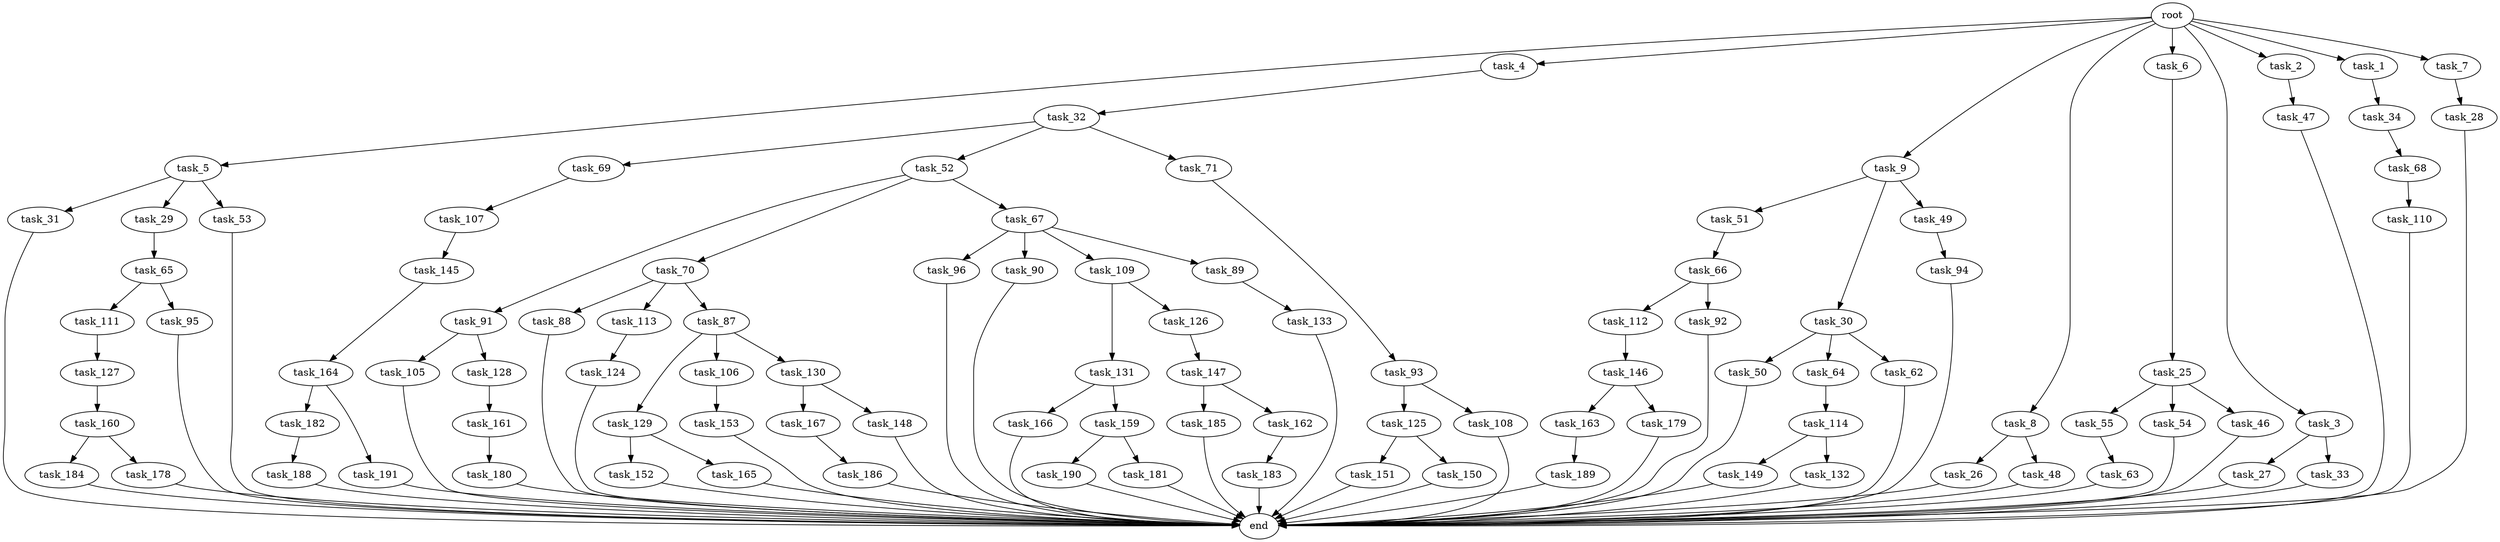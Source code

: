 digraph G {
  task_129 [size="1374389534.720000"];
  task_27 [size="8589934592.000000"];
  task_96 [size="3092376453.120000"];
  task_149 [size="1374389534.720000"];
  task_68 [size="3092376453.120000"];
  task_50 [size="343597383.680000"];
  task_91 [size="6957847019.520000"];
  task_182 [size="2147483648.000000"];
  task_185 [size="4209067950.080000"];
  task_66 [size="2147483648.000000"];
  task_5 [size="10.240000"];
  task_4 [size="10.240000"];
  task_151 [size="4209067950.080000"];
  task_112 [size="6957847019.520000"];
  task_147 [size="4209067950.080000"];
  task_90 [size="3092376453.120000"];
  task_190 [size="3092376453.120000"];
  task_26 [size="6957847019.520000"];
  task_64 [size="343597383.680000"];
  task_31 [size="1374389534.720000"];
  task_51 [size="3092376453.120000"];
  task_28 [size="5497558138.880000"];
  task_55 [size="2147483648.000000"];
  task_88 [size="6957847019.520000"];
  task_9 [size="10.240000"];
  task_54 [size="2147483648.000000"];
  task_132 [size="1374389534.720000"];
  task_33 [size="8589934592.000000"];
  task_183 [size="2147483648.000000"];
  task_153 [size="6957847019.520000"];
  task_8 [size="10.240000"];
  task_69 [size="8589934592.000000"];
  task_164 [size="773094113.280000"];
  task_160 [size="343597383.680000"];
  task_167 [size="5497558138.880000"];
  task_152 [size="4209067950.080000"];
  task_181 [size="3092376453.120000"];
  task_166 [size="6957847019.520000"];
  task_133 [size="8589934592.000000"];
  task_105 [size="2147483648.000000"];
  task_188 [size="4209067950.080000"];
  task_150 [size="4209067950.080000"];
  task_180 [size="773094113.280000"];
  task_131 [size="1374389534.720000"];
  task_52 [size="8589934592.000000"];
  task_106 [size="1374389534.720000"];
  task_63 [size="8589934592.000000"];
  task_6 [size="10.240000"];
  task_3 [size="10.240000"];
  task_111 [size="5497558138.880000"];
  task_34 [size="4209067950.080000"];
  task_125 [size="5497558138.880000"];
  end [size="0.000000"];
  task_70 [size="6957847019.520000"];
  task_148 [size="5497558138.880000"];
  task_113 [size="6957847019.520000"];
  task_71 [size="8589934592.000000"];
  task_163 [size="3092376453.120000"];
  task_161 [size="773094113.280000"];
  task_107 [size="6957847019.520000"];
  task_165 [size="4209067950.080000"];
  task_30 [size="3092376453.120000"];
  task_48 [size="6957847019.520000"];
  task_46 [size="2147483648.000000"];
  task_124 [size="5497558138.880000"];
  task_32 [size="2147483648.000000"];
  task_145 [size="3092376453.120000"];
  task_94 [size="6957847019.520000"];
  task_162 [size="4209067950.080000"];
  task_2 [size="10.240000"];
  task_1 [size="10.240000"];
  task_25 [size="3092376453.120000"];
  task_62 [size="343597383.680000"];
  task_146 [size="8589934592.000000"];
  task_130 [size="1374389534.720000"];
  task_29 [size="1374389534.720000"];
  task_87 [size="6957847019.520000"];
  task_109 [size="3092376453.120000"];
  task_184 [size="8589934592.000000"];
  task_178 [size="8589934592.000000"];
  task_126 [size="1374389534.720000"];
  task_92 [size="6957847019.520000"];
  task_49 [size="3092376453.120000"];
  task_65 [size="6957847019.520000"];
  task_67 [size="6957847019.520000"];
  task_7 [size="10.240000"];
  task_127 [size="2147483648.000000"];
  task_189 [size="6957847019.520000"];
  task_128 [size="2147483648.000000"];
  task_110 [size="4209067950.080000"];
  root [size="0.000000"];
  task_47 [size="4209067950.080000"];
  task_191 [size="2147483648.000000"];
  task_93 [size="3092376453.120000"];
  task_89 [size="3092376453.120000"];
  task_108 [size="5497558138.880000"];
  task_179 [size="3092376453.120000"];
  task_95 [size="5497558138.880000"];
  task_114 [size="1374389534.720000"];
  task_186 [size="8589934592.000000"];
  task_159 [size="6957847019.520000"];
  task_53 [size="1374389534.720000"];

  task_129 -> task_152 [size="411041792.000000"];
  task_129 -> task_165 [size="411041792.000000"];
  task_27 -> end [size="1.000000"];
  task_96 -> end [size="1.000000"];
  task_149 -> end [size="1.000000"];
  task_68 -> task_110 [size="411041792.000000"];
  task_50 -> end [size="1.000000"];
  task_91 -> task_128 [size="209715200.000000"];
  task_91 -> task_105 [size="209715200.000000"];
  task_182 -> task_188 [size="411041792.000000"];
  task_185 -> end [size="1.000000"];
  task_66 -> task_112 [size="679477248.000000"];
  task_66 -> task_92 [size="679477248.000000"];
  task_5 -> task_31 [size="134217728.000000"];
  task_5 -> task_29 [size="134217728.000000"];
  task_5 -> task_53 [size="134217728.000000"];
  task_4 -> task_32 [size="209715200.000000"];
  task_151 -> end [size="1.000000"];
  task_112 -> task_146 [size="838860800.000000"];
  task_147 -> task_185 [size="411041792.000000"];
  task_147 -> task_162 [size="411041792.000000"];
  task_90 -> end [size="1.000000"];
  task_190 -> end [size="1.000000"];
  task_26 -> end [size="1.000000"];
  task_64 -> task_114 [size="134217728.000000"];
  task_31 -> end [size="1.000000"];
  task_51 -> task_66 [size="209715200.000000"];
  task_28 -> end [size="1.000000"];
  task_55 -> task_63 [size="838860800.000000"];
  task_88 -> end [size="1.000000"];
  task_9 -> task_30 [size="301989888.000000"];
  task_9 -> task_49 [size="301989888.000000"];
  task_9 -> task_51 [size="301989888.000000"];
  task_54 -> end [size="1.000000"];
  task_132 -> end [size="1.000000"];
  task_33 -> end [size="1.000000"];
  task_183 -> end [size="1.000000"];
  task_153 -> end [size="1.000000"];
  task_8 -> task_26 [size="679477248.000000"];
  task_8 -> task_48 [size="679477248.000000"];
  task_69 -> task_107 [size="679477248.000000"];
  task_164 -> task_182 [size="209715200.000000"];
  task_164 -> task_191 [size="209715200.000000"];
  task_160 -> task_184 [size="838860800.000000"];
  task_160 -> task_178 [size="838860800.000000"];
  task_167 -> task_186 [size="838860800.000000"];
  task_152 -> end [size="1.000000"];
  task_181 -> end [size="1.000000"];
  task_166 -> end [size="1.000000"];
  task_133 -> end [size="1.000000"];
  task_105 -> end [size="1.000000"];
  task_188 -> end [size="1.000000"];
  task_150 -> end [size="1.000000"];
  task_180 -> end [size="1.000000"];
  task_131 -> task_159 [size="679477248.000000"];
  task_131 -> task_166 [size="679477248.000000"];
  task_52 -> task_70 [size="679477248.000000"];
  task_52 -> task_67 [size="679477248.000000"];
  task_52 -> task_91 [size="679477248.000000"];
  task_106 -> task_153 [size="679477248.000000"];
  task_63 -> end [size="1.000000"];
  task_6 -> task_25 [size="301989888.000000"];
  task_3 -> task_27 [size="838860800.000000"];
  task_3 -> task_33 [size="838860800.000000"];
  task_111 -> task_127 [size="209715200.000000"];
  task_34 -> task_68 [size="301989888.000000"];
  task_125 -> task_150 [size="411041792.000000"];
  task_125 -> task_151 [size="411041792.000000"];
  task_70 -> task_113 [size="679477248.000000"];
  task_70 -> task_88 [size="679477248.000000"];
  task_70 -> task_87 [size="679477248.000000"];
  task_148 -> end [size="1.000000"];
  task_113 -> task_124 [size="536870912.000000"];
  task_71 -> task_93 [size="301989888.000000"];
  task_163 -> task_189 [size="679477248.000000"];
  task_161 -> task_180 [size="75497472.000000"];
  task_107 -> task_145 [size="301989888.000000"];
  task_165 -> end [size="1.000000"];
  task_30 -> task_50 [size="33554432.000000"];
  task_30 -> task_62 [size="33554432.000000"];
  task_30 -> task_64 [size="33554432.000000"];
  task_48 -> end [size="1.000000"];
  task_46 -> end [size="1.000000"];
  task_124 -> end [size="1.000000"];
  task_32 -> task_52 [size="838860800.000000"];
  task_32 -> task_69 [size="838860800.000000"];
  task_32 -> task_71 [size="838860800.000000"];
  task_145 -> task_164 [size="75497472.000000"];
  task_94 -> end [size="1.000000"];
  task_162 -> task_183 [size="209715200.000000"];
  task_2 -> task_47 [size="411041792.000000"];
  task_1 -> task_34 [size="411041792.000000"];
  task_25 -> task_46 [size="209715200.000000"];
  task_25 -> task_55 [size="209715200.000000"];
  task_25 -> task_54 [size="209715200.000000"];
  task_62 -> end [size="1.000000"];
  task_146 -> task_179 [size="301989888.000000"];
  task_146 -> task_163 [size="301989888.000000"];
  task_130 -> task_167 [size="536870912.000000"];
  task_130 -> task_148 [size="536870912.000000"];
  task_29 -> task_65 [size="679477248.000000"];
  task_87 -> task_129 [size="134217728.000000"];
  task_87 -> task_130 [size="134217728.000000"];
  task_87 -> task_106 [size="134217728.000000"];
  task_109 -> task_131 [size="134217728.000000"];
  task_109 -> task_126 [size="134217728.000000"];
  task_184 -> end [size="1.000000"];
  task_178 -> end [size="1.000000"];
  task_126 -> task_147 [size="411041792.000000"];
  task_92 -> end [size="1.000000"];
  task_49 -> task_94 [size="679477248.000000"];
  task_65 -> task_111 [size="536870912.000000"];
  task_65 -> task_95 [size="536870912.000000"];
  task_67 -> task_109 [size="301989888.000000"];
  task_67 -> task_89 [size="301989888.000000"];
  task_67 -> task_96 [size="301989888.000000"];
  task_67 -> task_90 [size="301989888.000000"];
  task_7 -> task_28 [size="536870912.000000"];
  task_127 -> task_160 [size="33554432.000000"];
  task_189 -> end [size="1.000000"];
  task_128 -> task_161 [size="75497472.000000"];
  task_110 -> end [size="1.000000"];
  root -> task_8 [size="1.000000"];
  root -> task_2 [size="1.000000"];
  root -> task_5 [size="1.000000"];
  root -> task_4 [size="1.000000"];
  root -> task_9 [size="1.000000"];
  root -> task_1 [size="1.000000"];
  root -> task_7 [size="1.000000"];
  root -> task_6 [size="1.000000"];
  root -> task_3 [size="1.000000"];
  task_47 -> end [size="1.000000"];
  task_191 -> end [size="1.000000"];
  task_93 -> task_108 [size="536870912.000000"];
  task_93 -> task_125 [size="536870912.000000"];
  task_89 -> task_133 [size="838860800.000000"];
  task_108 -> end [size="1.000000"];
  task_179 -> end [size="1.000000"];
  task_95 -> end [size="1.000000"];
  task_114 -> task_149 [size="134217728.000000"];
  task_114 -> task_132 [size="134217728.000000"];
  task_186 -> end [size="1.000000"];
  task_159 -> task_190 [size="301989888.000000"];
  task_159 -> task_181 [size="301989888.000000"];
  task_53 -> end [size="1.000000"];
}
